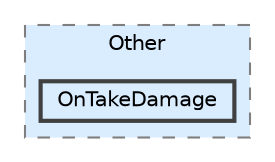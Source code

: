digraph "Q:/IdleWave/Projet/Assets/Scripts/RogueGenesia/Survival/SoulLevel/Other/OnTakeDamage"
{
 // LATEX_PDF_SIZE
  bgcolor="transparent";
  edge [fontname=Helvetica,fontsize=10,labelfontname=Helvetica,labelfontsize=10];
  node [fontname=Helvetica,fontsize=10,shape=box,height=0.2,width=0.4];
  compound=true
  subgraph clusterdir_c5cf11cdeab510af18add0ae2fc1e729 {
    graph [ bgcolor="#daedff", pencolor="grey50", label="Other", fontname=Helvetica,fontsize=10 style="filled,dashed", URL="dir_c5cf11cdeab510af18add0ae2fc1e729.html",tooltip=""]
  dir_ef9016c7bd194cf36a304868e53d1c79 [label="OnTakeDamage", fillcolor="#daedff", color="grey25", style="filled,bold", URL="dir_ef9016c7bd194cf36a304868e53d1c79.html",tooltip=""];
  }
}
